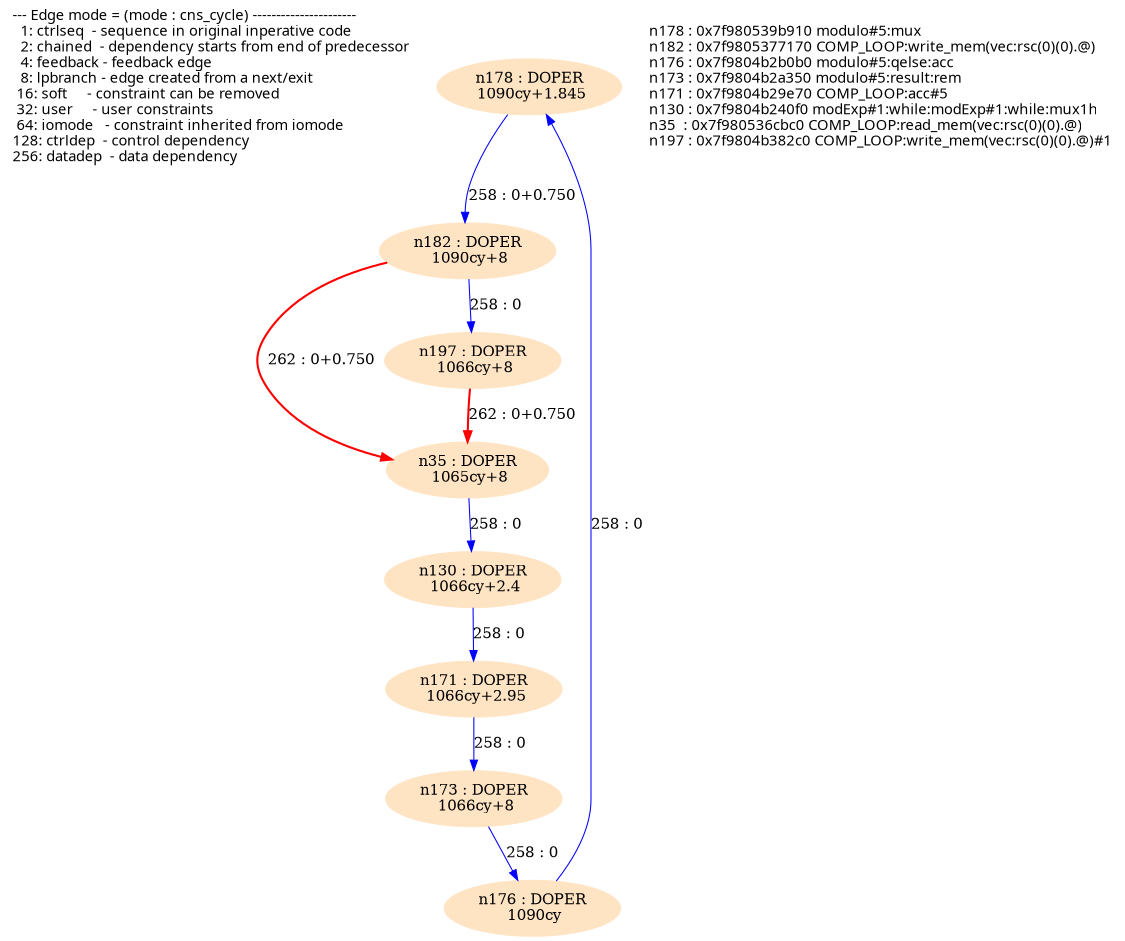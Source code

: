 digraph G {
  size="7.5,10"; center=true; ratio=auto;
  m1[fontname=Fixed,labeljust=left,label="--- Edge mode = (mode : cns_cycle) ----------------------\l  1: ctrlseq  - sequence in original inperative code     \l  2: chained  - dependency starts from end of predecessor\l  4: feedback - feedback edge                            \l  8: lpbranch - edge created from a next/exit            \l 16: soft     - constraint can be removed                \l 32: user     - user constraints                         \l 64: iomode   - constraint inherited from iomode         \l128: ctrldep  - control dependency                       \l256: datadep  - data dependency                          \l",shape=none];
  n178[label="n178 : DOPER\n 1090cy+1.845\n",shape=ellipse,style=filled,color=bisque];
  n182[label="n182 : DOPER\n 1090cy+8\n",shape=ellipse,style=filled,color=bisque];
  n176[label="n176 : DOPER\n 1090cy\n",shape=ellipse,style=filled,color=bisque];
  n173[label="n173 : DOPER\n 1066cy+8\n",shape=ellipse,style=filled,color=bisque];
  n171[label="n171 : DOPER\n 1066cy+2.95\n",shape=ellipse,style=filled,color=bisque];
  n130[label="n130 : DOPER\n 1066cy+2.4\n",shape=ellipse,style=filled,color=bisque];
  n35[label="n35 : DOPER\n 1065cy+8\n",shape=ellipse,style=filled,color=bisque];
  n197[label="n197 : DOPER\n 1066cy+8\n",shape=ellipse,style=filled,color=bisque];
  m2[fontname=Fixed,labeljust=left,label="n178 : 0x7f980539b910 modulo#5:mux\ln182 : 0x7f9805377170 COMP_LOOP:write_mem(vec:rsc(0)(0).@)\ln176 : 0x7f9804b2b0b0 modulo#5:qelse:acc\ln173 : 0x7f9804b2a350 modulo#5:result:rem\ln171 : 0x7f9804b29e70 COMP_LOOP:acc#5\ln130 : 0x7f9804b240f0 modExp#1:while:modExp#1:while:mux1h\ln35  : 0x7f980536cbc0 COMP_LOOP:read_mem(vec:rsc(0)(0).@)\ln197 : 0x7f9804b382c0 COMP_LOOP:write_mem(vec:rsc(0)(0).@)#1\l",shape=none];
  n178 -> n182[label="258 : 0+0.750",color=blue];
  n176 -> n178[label="258 : 0",color=blue];
  n173 -> n176[label="258 : 0",color=blue];
  n171 -> n173[label="258 : 0",color=blue];
  n130 -> n171[label="258 : 0",color=blue];
  n35 -> n130[label="258 : 0",color=blue];
  n197 -> n35[label="262 : 0+0.750",color=red, style=bold];
  n182 -> n197[label="258 : 0",color=blue];
  n182 -> n35[label="262 : 0+0.750",color=red, style=bold];
}

